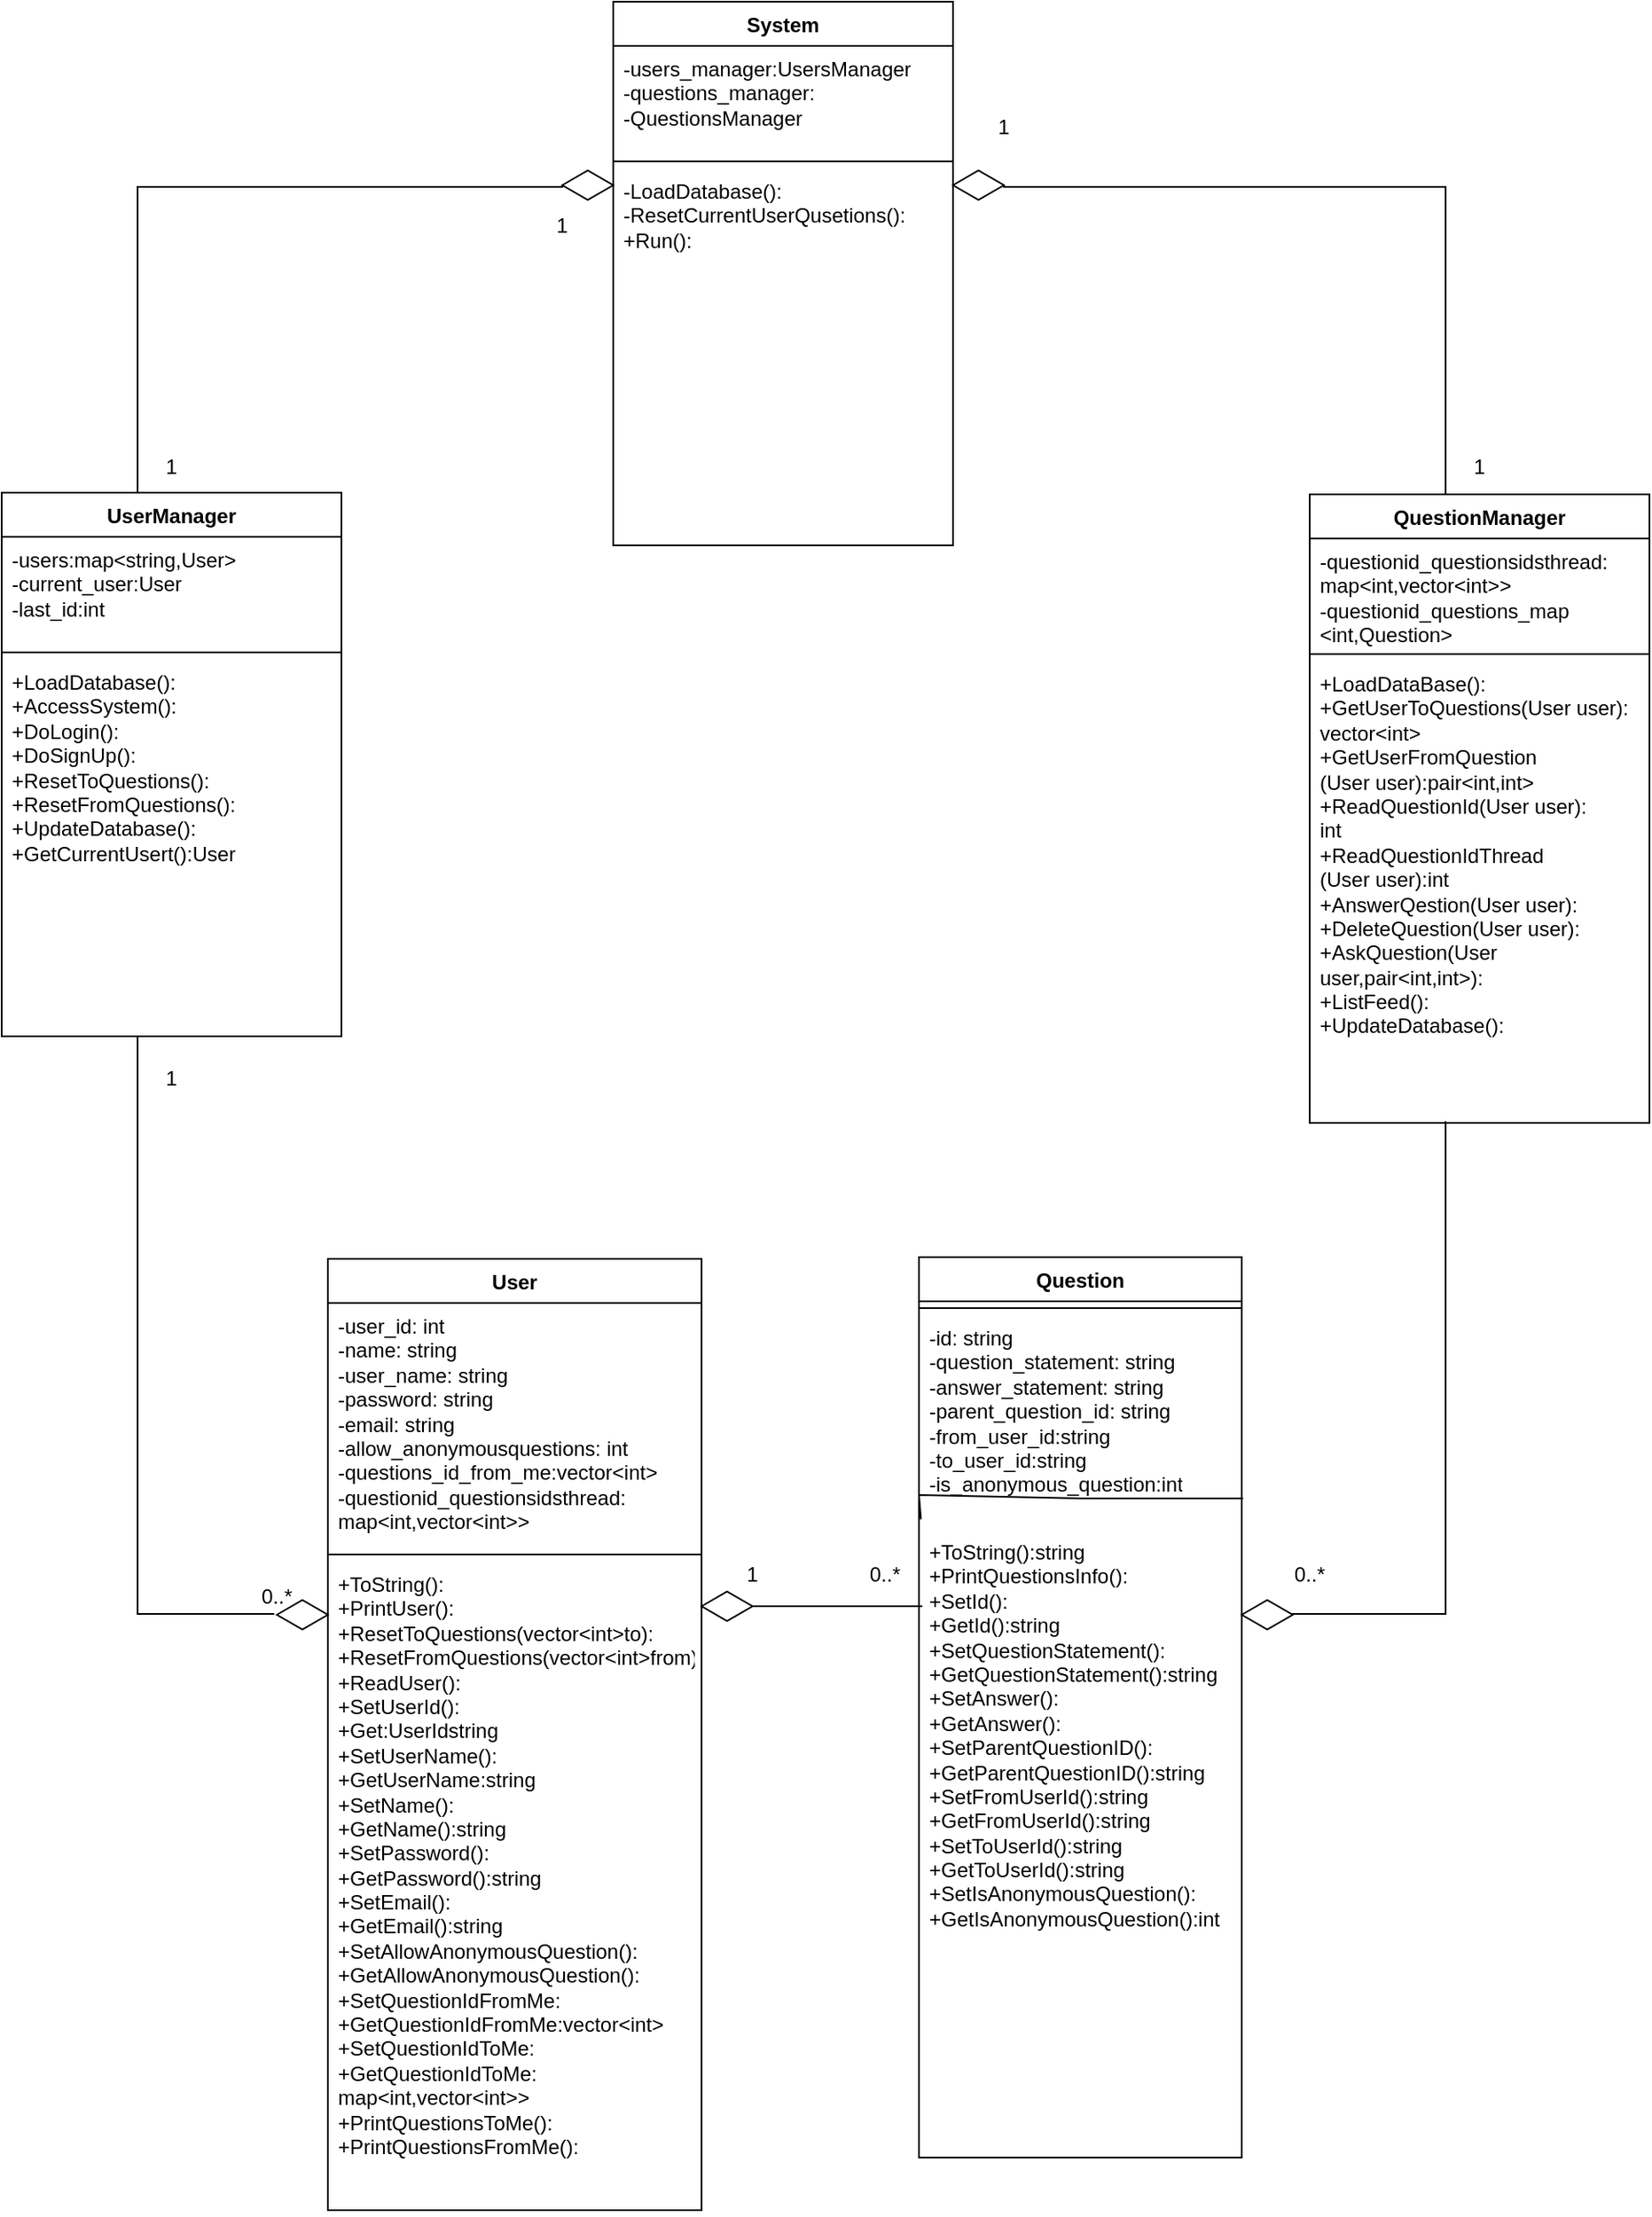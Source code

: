 <mxfile version="25.0.2">
  <diagram name="Page-1" id="c4acf3e9-155e-7222-9cf6-157b1a14988f">
    <mxGraphModel dx="947" dy="15" grid="1" gridSize="10" guides="1" tooltips="1" connect="1" arrows="1" fold="1" page="1" pageScale="1" pageWidth="850" pageHeight="1100" background="none" math="0" shadow="0">
      <root>
        <mxCell id="0" />
        <mxCell id="1" parent="0" />
        <mxCell id="JguvhUawxdjqMrXtmHuQ-16" value="User" style="swimlane;fontStyle=1;align=center;verticalAlign=top;childLayout=stackLayout;horizontal=1;startSize=26;horizontalStack=0;resizeParent=1;resizeParentMax=0;resizeLast=0;collapsible=1;marginBottom=0;whiteSpace=wrap;html=1;" parent="1" vertex="1">
          <mxGeometry x="352" y="1851" width="220" height="560" as="geometry" />
        </mxCell>
        <mxCell id="JguvhUawxdjqMrXtmHuQ-17" value="&lt;div&gt;-user_id: int&lt;/div&gt;-name: string&lt;div&gt;-user_name: string&lt;/div&gt;&lt;div&gt;&lt;span style=&quot;background-color: initial;&quot;&gt;-password: string&lt;/span&gt;&lt;br&gt;&lt;/div&gt;&lt;div&gt;-email: string&lt;/div&gt;&lt;div&gt;-allow_anonymousquestions: int&lt;/div&gt;&lt;div&gt;-questions_id_from_me:vector&amp;lt;int&amp;gt;&lt;/div&gt;&lt;div&gt;-questionid_questionsidsthread:&lt;/div&gt;&lt;div&gt;map&amp;lt;int,vector&amp;lt;int&amp;gt;&amp;gt;&lt;/div&gt;" style="text;strokeColor=none;fillColor=none;align=left;verticalAlign=top;spacingLeft=4;spacingRight=4;overflow=hidden;rotatable=0;points=[[0,0.5],[1,0.5]];portConstraint=eastwest;whiteSpace=wrap;html=1;" parent="JguvhUawxdjqMrXtmHuQ-16" vertex="1">
          <mxGeometry y="26" width="220" height="144" as="geometry" />
        </mxCell>
        <mxCell id="JguvhUawxdjqMrXtmHuQ-18" value="" style="line;strokeWidth=1;fillColor=none;align=left;verticalAlign=middle;spacingTop=-1;spacingLeft=3;spacingRight=3;rotatable=0;labelPosition=right;points=[];portConstraint=eastwest;strokeColor=inherit;" parent="JguvhUawxdjqMrXtmHuQ-16" vertex="1">
          <mxGeometry y="170" width="220" height="8" as="geometry" />
        </mxCell>
        <mxCell id="JguvhUawxdjqMrXtmHuQ-19" value="&lt;div&gt;+ToString():&lt;/div&gt;&lt;div&gt;+PrintUser():&lt;/div&gt;&lt;div&gt;+ResetToQuestions(vector&amp;lt;int&amp;gt;to):&lt;/div&gt;&lt;div&gt;&lt;span style=&quot;background-color: initial;&quot;&gt;+ResetFromQuestions(vector&amp;lt;int&amp;gt;from):&lt;/span&gt;&lt;/div&gt;&lt;div&gt;&lt;span style=&quot;background-color: initial;&quot;&gt;+ReadUser():&lt;/span&gt;&lt;/div&gt;+SetUserId():&lt;div&gt;+Get:UserIdstring&lt;/div&gt;&lt;div&gt;+SetUserName():&lt;br&gt;&lt;div&gt;&lt;span style=&quot;background-color: initial;&quot;&gt;+GetUserName:string&lt;/span&gt;&lt;/div&gt;&lt;div&gt;&lt;span style=&quot;background-color: initial;&quot;&gt;+SetName():&lt;/span&gt;&lt;/div&gt;&lt;div&gt;&lt;span style=&quot;background-color: initial;&quot;&gt;+GetName():string&lt;/span&gt;&lt;/div&gt;&lt;div&gt;&lt;span style=&quot;background-color: initial;&quot;&gt;+SetPassword():&lt;/span&gt;&lt;/div&gt;&lt;div&gt;&lt;div&gt;+GetPassword():string&lt;/div&gt;&lt;div&gt;+SetEmail():&lt;/div&gt;&lt;div&gt;+GetEmail():string&lt;/div&gt;&lt;div&gt;+SetAl&lt;span style=&quot;background-color: initial;&quot;&gt;lowAnonymousQuestion():&lt;/span&gt;&lt;/div&gt;&lt;div&gt;+GetAl&lt;span style=&quot;background-color: initial;&quot;&gt;lowAnonymousQuestion():&lt;/span&gt;&lt;/div&gt;&lt;div&gt;&lt;span style=&quot;background-color: initial;&quot;&gt;+&lt;/span&gt;&lt;span style=&quot;background-color: initial;&quot;&gt;SetQuestionIdFromMe:&lt;/span&gt;&lt;/div&gt;&lt;div&gt;&lt;span style=&quot;background-color: initial;&quot;&gt;+Get&lt;/span&gt;&lt;span style=&quot;background-color: initial;&quot;&gt;QuestionIdFromMe:vector&amp;lt;int&amp;gt;&lt;/span&gt;&lt;span style=&quot;background-color: initial;&quot;&gt;&lt;br&gt;&lt;/span&gt;&lt;/div&gt;&lt;div&gt;&lt;div&gt;&lt;span style=&quot;background-color: initial;&quot;&gt;+&lt;/span&gt;&lt;span style=&quot;background-color: initial;&quot;&gt;SetQuestionIdToMe:&lt;/span&gt;&lt;/div&gt;&lt;div&gt;&lt;span style=&quot;background-color: initial;&quot;&gt;+Get&lt;/span&gt;&lt;span style=&quot;background-color: initial;&quot;&gt;QuestionIdToMe:&lt;/span&gt;&lt;/div&gt;&lt;div&gt;&lt;span style=&quot;background-color: initial;&quot;&gt;map&amp;lt;int,vector&amp;lt;int&amp;gt;&amp;gt;&lt;/span&gt;&lt;/div&gt;&lt;/div&gt;&lt;div&gt;&lt;span style=&quot;background-color: initial;&quot;&gt;+PrintQuestionsToMe():&lt;/span&gt;&lt;br&gt;&lt;/div&gt;&lt;/div&gt;&lt;div&gt;+PrintQuestionsFromMe():&lt;/div&gt;&lt;div&gt;&lt;br&gt;&lt;/div&gt;&lt;div&gt;&lt;br&gt;&lt;/div&gt;&lt;/div&gt;" style="text;align=left;verticalAlign=top;spacingLeft=4;spacingRight=4;overflow=hidden;rotatable=0;points=[[0,0.5],[1,0.5]];portConstraint=eastwest;whiteSpace=wrap;html=1;" parent="JguvhUawxdjqMrXtmHuQ-16" vertex="1">
          <mxGeometry y="178" width="220" height="382" as="geometry" />
        </mxCell>
        <mxCell id="JguvhUawxdjqMrXtmHuQ-21" value="Question" style="swimlane;fontStyle=1;align=center;verticalAlign=top;childLayout=stackLayout;horizontal=1;startSize=26;horizontalStack=0;resizeParent=1;resizeParentMax=0;resizeLast=0;collapsible=1;marginBottom=0;whiteSpace=wrap;html=1;" parent="1" vertex="1">
          <mxGeometry x="700" y="1850" width="190" height="530" as="geometry" />
        </mxCell>
        <mxCell id="JguvhUawxdjqMrXtmHuQ-23" value="" style="line;strokeWidth=1;fillColor=none;align=left;verticalAlign=middle;spacingTop=-1;spacingLeft=3;spacingRight=3;rotatable=0;labelPosition=right;points=[];portConstraint=eastwest;strokeColor=inherit;" parent="JguvhUawxdjqMrXtmHuQ-21" vertex="1">
          <mxGeometry y="26" width="190" height="8" as="geometry" />
        </mxCell>
        <mxCell id="JguvhUawxdjqMrXtmHuQ-30" value="" style="endArrow=none;html=1;rounded=0;entryX=1.004;entryY=0.887;entryDx=0;entryDy=0;entryPerimeter=0;exitX=0.006;exitY=0.004;exitDx=0;exitDy=0;exitPerimeter=0;" parent="JguvhUawxdjqMrXtmHuQ-21" edge="1">
          <mxGeometry width="50" height="50" relative="1" as="geometry">
            <mxPoint x="1.14" y="154.288" as="sourcePoint" />
            <mxPoint x="190.76" y="142.022" as="targetPoint" />
            <Array as="points">
              <mxPoint y="140" />
              <mxPoint x="95" y="142" />
            </Array>
          </mxGeometry>
        </mxCell>
        <mxCell id="JguvhUawxdjqMrXtmHuQ-22" value="-id: string&lt;div&gt;-question_statement: string&lt;/div&gt;&lt;div&gt;-answer_statement: string&lt;/div&gt;&lt;div&gt;-parent_question_id: string&lt;/div&gt;&lt;div&gt;&lt;span style=&quot;background-color: initial;&quot;&gt;-from_user_id:string&lt;/span&gt;&lt;br&gt;&lt;/div&gt;&lt;div&gt;-to_user_id:string&lt;/div&gt;&lt;div&gt;-is_anonymous_question:int&lt;/div&gt;" style="text;strokeColor=none;fillColor=none;align=left;verticalAlign=top;spacingLeft=4;spacingRight=4;overflow=hidden;rotatable=0;points=[[0,0.5],[1,0.5]];portConstraint=eastwest;whiteSpace=wrap;html=1;" parent="JguvhUawxdjqMrXtmHuQ-21" vertex="1">
          <mxGeometry y="34" width="190" height="126" as="geometry" />
        </mxCell>
        <mxCell id="JguvhUawxdjqMrXtmHuQ-24" value="&lt;div&gt;+ToString():string&lt;/div&gt;+PrintQuestionsInfo():&amp;nbsp;&lt;div&gt;+SetId():&lt;/div&gt;&lt;div&gt;+GetId():string&lt;/div&gt;&lt;div&gt;+SetQuestionStatement():&lt;/div&gt;&lt;div&gt;+G&lt;span style=&quot;background-color: initial;&quot;&gt;etQuestionStatement():string&lt;/span&gt;&lt;/div&gt;&lt;div&gt;+SetAnswer():&lt;/div&gt;&lt;div&gt;+GetAnswer():&lt;/div&gt;&lt;div&gt;+SetParentQuestionID():&lt;br&gt;&lt;/div&gt;&lt;div&gt;+GetParentQuestionID():string&lt;/div&gt;&lt;div&gt;+S&lt;span style=&quot;background-color: initial;&quot;&gt;etFromUserId():string&lt;/span&gt;&lt;/div&gt;&lt;div&gt;&lt;span style=&quot;background-color: initial;&quot;&gt;+GetFromUserId():string&lt;/span&gt;&lt;br&gt;&lt;/div&gt;&lt;div&gt;&lt;div&gt;+SetToUserId():string&lt;/div&gt;&lt;/div&gt;&lt;div&gt;+GetToUserId():string&lt;/div&gt;&lt;div&gt;+SetIsAnonymousQuestion():&lt;/div&gt;&lt;div&gt;&lt;div&gt;+GetIsAnonymousQuestion():int&lt;/div&gt;&lt;div&gt;&lt;br&gt;&lt;/div&gt;&lt;/div&gt;" style="text;strokeColor=none;fillColor=none;align=left;verticalAlign=top;spacingLeft=4;spacingRight=4;overflow=hidden;rotatable=0;points=[[0,0.5],[1,0.5]];portConstraint=eastwest;whiteSpace=wrap;html=1;" parent="JguvhUawxdjqMrXtmHuQ-21" vertex="1">
          <mxGeometry y="160" width="190" height="370" as="geometry" />
        </mxCell>
        <mxCell id="JguvhUawxdjqMrXtmHuQ-31" value="System" style="swimlane;fontStyle=1;align=center;verticalAlign=top;childLayout=stackLayout;horizontal=1;startSize=26;horizontalStack=0;resizeParent=1;resizeParentMax=0;resizeLast=0;collapsible=1;marginBottom=0;whiteSpace=wrap;html=1;" parent="1" vertex="1">
          <mxGeometry x="520" y="1111" width="200" height="320" as="geometry">
            <mxRectangle x="520" y="1111" width="80" height="30" as="alternateBounds" />
          </mxGeometry>
        </mxCell>
        <mxCell id="JguvhUawxdjqMrXtmHuQ-32" value="-users_manager:UsersManager&lt;div&gt;-questions_manager:&lt;/div&gt;&lt;div&gt;-QuestionsManager&lt;/div&gt;" style="text;strokeColor=none;fillColor=none;align=left;verticalAlign=top;spacingLeft=4;spacingRight=4;overflow=hidden;rotatable=0;points=[[0,0.5],[1,0.5]];portConstraint=eastwest;whiteSpace=wrap;html=1;" parent="JguvhUawxdjqMrXtmHuQ-31" vertex="1">
          <mxGeometry y="26" width="200" height="64" as="geometry" />
        </mxCell>
        <mxCell id="JguvhUawxdjqMrXtmHuQ-33" value="" style="line;strokeWidth=1;fillColor=none;align=left;verticalAlign=middle;spacingTop=-1;spacingLeft=3;spacingRight=3;rotatable=0;labelPosition=right;points=[];portConstraint=eastwest;strokeColor=inherit;" parent="JguvhUawxdjqMrXtmHuQ-31" vertex="1">
          <mxGeometry y="90" width="200" height="8" as="geometry" />
        </mxCell>
        <mxCell id="JguvhUawxdjqMrXtmHuQ-34" value="-LoadDatabase():&lt;div&gt;-ResetCurrentUserQusetions():&lt;/div&gt;&lt;div&gt;+Run():&lt;/div&gt;" style="text;strokeColor=none;fillColor=none;align=left;verticalAlign=top;spacingLeft=4;spacingRight=4;overflow=hidden;rotatable=0;points=[[0,0.5],[1,0.5]];portConstraint=eastwest;whiteSpace=wrap;html=1;" parent="JguvhUawxdjqMrXtmHuQ-31" vertex="1">
          <mxGeometry y="98" width="200" height="222" as="geometry" />
        </mxCell>
        <mxCell id="JguvhUawxdjqMrXtmHuQ-40" value="" style="line;strokeWidth=1;fillColor=none;align=left;verticalAlign=middle;spacingTop=-1;spacingLeft=3;spacingRight=3;rotatable=0;labelPosition=right;points=[];portConstraint=eastwest;strokeColor=inherit;" parent="1" vertex="1">
          <mxGeometry x="602" y="2051.5" width="100" height="8" as="geometry" />
        </mxCell>
        <mxCell id="JguvhUawxdjqMrXtmHuQ-52" value="" style="html=1;whiteSpace=wrap;aspect=fixed;shape=isoRectangle;" parent="1" vertex="1">
          <mxGeometry x="720" y="1210" width="30" height="18" as="geometry" />
        </mxCell>
        <mxCell id="JguvhUawxdjqMrXtmHuQ-53" value="" style="html=1;whiteSpace=wrap;aspect=fixed;shape=isoRectangle;" parent="1" vertex="1">
          <mxGeometry x="572" y="2046.5" width="30" height="18" as="geometry" />
        </mxCell>
        <mxCell id="JguvhUawxdjqMrXtmHuQ-54" value="1" style="text;html=1;align=center;verticalAlign=middle;whiteSpace=wrap;rounded=0;" parent="1" vertex="1">
          <mxGeometry x="720" y="1170" width="60" height="30" as="geometry" />
        </mxCell>
        <mxCell id="JguvhUawxdjqMrXtmHuQ-56" value="1" style="text;html=1;align=center;verticalAlign=middle;whiteSpace=wrap;rounded=0;" parent="1" vertex="1">
          <mxGeometry x="460" y="1228" width="60" height="30" as="geometry" />
        </mxCell>
        <mxCell id="JguvhUawxdjqMrXtmHuQ-58" value="0..*" style="text;html=1;align=center;verticalAlign=middle;whiteSpace=wrap;rounded=0;" parent="1" vertex="1">
          <mxGeometry x="650" y="2021.5" width="60" height="30" as="geometry" />
        </mxCell>
        <mxCell id="JguvhUawxdjqMrXtmHuQ-59" value="1" style="text;html=1;align=center;verticalAlign=middle;whiteSpace=wrap;rounded=0;" parent="1" vertex="1">
          <mxGeometry x="572" y="2021.5" width="60" height="30" as="geometry" />
        </mxCell>
        <mxCell id="crrxtCrqkTmzzBo3zBhW-1" value="UserManager" style="swimlane;fontStyle=1;align=center;verticalAlign=top;childLayout=stackLayout;horizontal=1;startSize=26;horizontalStack=0;resizeParent=1;resizeParentMax=0;resizeLast=0;collapsible=1;marginBottom=0;whiteSpace=wrap;html=1;" parent="1" vertex="1">
          <mxGeometry x="160" y="1400" width="200" height="320" as="geometry" />
        </mxCell>
        <mxCell id="crrxtCrqkTmzzBo3zBhW-2" value="-users:map&amp;lt;string,User&amp;gt;&lt;div&gt;-current_user:User&lt;/div&gt;&lt;div&gt;-last_id:int&lt;/div&gt;" style="text;strokeColor=none;fillColor=none;align=left;verticalAlign=top;spacingLeft=4;spacingRight=4;overflow=hidden;rotatable=0;points=[[0,0.5],[1,0.5]];portConstraint=eastwest;whiteSpace=wrap;html=1;" parent="crrxtCrqkTmzzBo3zBhW-1" vertex="1">
          <mxGeometry y="26" width="200" height="64" as="geometry" />
        </mxCell>
        <mxCell id="crrxtCrqkTmzzBo3zBhW-3" value="" style="line;strokeWidth=1;fillColor=none;align=left;verticalAlign=middle;spacingTop=-1;spacingLeft=3;spacingRight=3;rotatable=0;labelPosition=right;points=[];portConstraint=eastwest;strokeColor=inherit;" parent="crrxtCrqkTmzzBo3zBhW-1" vertex="1">
          <mxGeometry y="90" width="200" height="8" as="geometry" />
        </mxCell>
        <mxCell id="crrxtCrqkTmzzBo3zBhW-4" value="&lt;div&gt;+LoadDatabase():&lt;/div&gt;&lt;div&gt;+AccessSystem():&lt;/div&gt;&lt;div&gt;+DoLogin():&lt;/div&gt;&lt;div&gt;+DoSignUp():&lt;/div&gt;&lt;div&gt;+ResetToQuestions():&lt;/div&gt;&lt;div&gt;+ResetFromQuestions():&lt;/div&gt;&lt;div&gt;+UpdateDatabase():&lt;/div&gt;&lt;div&gt;+GetCurrentUsert():User&lt;/div&gt;" style="text;strokeColor=none;fillColor=none;align=left;verticalAlign=top;spacingLeft=4;spacingRight=4;overflow=hidden;rotatable=0;points=[[0,0.5],[1,0.5]];portConstraint=eastwest;whiteSpace=wrap;html=1;" parent="crrxtCrqkTmzzBo3zBhW-1" vertex="1">
          <mxGeometry y="98" width="200" height="222" as="geometry" />
        </mxCell>
        <mxCell id="crrxtCrqkTmzzBo3zBhW-5" value="" style="html=1;whiteSpace=wrap;aspect=fixed;shape=isoRectangle;" parent="1" vertex="1">
          <mxGeometry x="322" y="2051.5" width="30" height="18" as="geometry" />
        </mxCell>
        <mxCell id="crrxtCrqkTmzzBo3zBhW-9" value="QuestionManager" style="swimlane;fontStyle=1;align=center;verticalAlign=top;childLayout=stackLayout;horizontal=1;startSize=26;horizontalStack=0;resizeParent=1;resizeParentMax=0;resizeLast=0;collapsible=1;marginBottom=0;whiteSpace=wrap;html=1;" parent="1" vertex="1">
          <mxGeometry x="930" y="1401" width="200" height="370" as="geometry" />
        </mxCell>
        <mxCell id="crrxtCrqkTmzzBo3zBhW-10" value="&lt;div&gt;-questionid_questionsidsthread:&lt;/div&gt;&lt;div&gt;map&amp;lt;int,vector&amp;lt;int&amp;gt;&amp;gt;&lt;/div&gt;&lt;div&gt;-questionid_questions_map&lt;/div&gt;&lt;div&gt;&amp;lt;int,Question&amp;gt;&lt;/div&gt;" style="text;strokeColor=none;fillColor=none;align=left;verticalAlign=top;spacingLeft=4;spacingRight=4;overflow=hidden;rotatable=0;points=[[0,0.5],[1,0.5]];portConstraint=eastwest;whiteSpace=wrap;html=1;" parent="crrxtCrqkTmzzBo3zBhW-9" vertex="1">
          <mxGeometry y="26" width="200" height="64" as="geometry" />
        </mxCell>
        <mxCell id="crrxtCrqkTmzzBo3zBhW-11" value="" style="line;strokeWidth=1;fillColor=none;align=left;verticalAlign=middle;spacingTop=-1;spacingLeft=3;spacingRight=3;rotatable=0;labelPosition=right;points=[];portConstraint=eastwest;strokeColor=inherit;" parent="crrxtCrqkTmzzBo3zBhW-9" vertex="1">
          <mxGeometry y="90" width="200" height="8" as="geometry" />
        </mxCell>
        <mxCell id="crrxtCrqkTmzzBo3zBhW-12" value="&lt;div&gt;+LoadDataBase():&lt;/div&gt;&lt;div&gt;+GetUserToQuestions(User user):&lt;/div&gt;&lt;div&gt;vector&amp;lt;int&amp;gt;&lt;/div&gt;&lt;div&gt;+GetUserFromQuestion&lt;/div&gt;&lt;div&gt;(User user):&lt;span style=&quot;background-color: initial;&quot;&gt;pair&amp;lt;int,int&amp;gt;&lt;/span&gt;&lt;/div&gt;&lt;div&gt;&lt;span style=&quot;background-color: initial;&quot;&gt;+ReadQuestionId(User user):&lt;/span&gt;&lt;/div&gt;&lt;div&gt;&lt;span style=&quot;background-color: initial;&quot;&gt;int&lt;/span&gt;&lt;/div&gt;&lt;div&gt;+ReadQuestionIdThread&lt;/div&gt;&lt;div&gt;(User user):int&lt;/div&gt;&lt;div&gt;+AnswerQestion(User user):&lt;/div&gt;&lt;div&gt;+DeleteQuestion(User user):&lt;/div&gt;&lt;div&gt;+AskQuestion(User user,pair&amp;lt;int,int&amp;gt;):&lt;/div&gt;&lt;div&gt;+ListFeed():&lt;/div&gt;&lt;div&gt;+UpdateDatabase():&lt;/div&gt;" style="text;strokeColor=none;fillColor=none;align=left;verticalAlign=top;spacingLeft=4;spacingRight=4;overflow=hidden;rotatable=0;points=[[0,0.5],[1,0.5]];portConstraint=eastwest;whiteSpace=wrap;html=1;" parent="crrxtCrqkTmzzBo3zBhW-9" vertex="1">
          <mxGeometry y="98" width="200" height="272" as="geometry" />
        </mxCell>
        <mxCell id="crrxtCrqkTmzzBo3zBhW-13" value="" style="html=1;whiteSpace=wrap;aspect=fixed;shape=isoRectangle;" parent="1" vertex="1">
          <mxGeometry x="890" y="2051.5" width="30" height="18" as="geometry" />
        </mxCell>
        <mxCell id="KlxXcTwj2rq7wuaOp0jd-1" value="" style="shape=partialRectangle;whiteSpace=wrap;html=1;bottom=0;right=0;fillColor=none;" vertex="1" parent="1">
          <mxGeometry x="240" y="1220" width="250" height="180" as="geometry" />
        </mxCell>
        <mxCell id="KlxXcTwj2rq7wuaOp0jd-3" value="" style="shape=partialRectangle;whiteSpace=wrap;html=1;top=0;left=0;fillColor=none;direction=south;" vertex="1" parent="1">
          <mxGeometry x="240" y="1720" width="80" height="340" as="geometry" />
        </mxCell>
        <mxCell id="KlxXcTwj2rq7wuaOp0jd-4" value="" style="shape=partialRectangle;whiteSpace=wrap;html=1;bottom=0;right=0;fillColor=none;direction=south;" vertex="1" parent="1">
          <mxGeometry x="750" y="1220" width="260" height="180" as="geometry" />
        </mxCell>
        <mxCell id="KlxXcTwj2rq7wuaOp0jd-5" value="" style="shape=partialRectangle;whiteSpace=wrap;html=1;bottom=0;right=0;fillColor=none;direction=west;" vertex="1" parent="1">
          <mxGeometry x="920" y="1770.5" width="90" height="289.5" as="geometry" />
        </mxCell>
        <mxCell id="KlxXcTwj2rq7wuaOp0jd-8" value="" style="html=1;whiteSpace=wrap;aspect=fixed;shape=isoRectangle;" vertex="1" parent="1">
          <mxGeometry x="490" y="1210" width="30" height="18" as="geometry" />
        </mxCell>
        <mxCell id="KlxXcTwj2rq7wuaOp0jd-10" value="0..*" style="text;html=1;align=center;verticalAlign=middle;whiteSpace=wrap;rounded=0;" vertex="1" parent="1">
          <mxGeometry x="292" y="2034.5" width="60" height="30" as="geometry" />
        </mxCell>
        <mxCell id="KlxXcTwj2rq7wuaOp0jd-11" value="1" style="text;html=1;align=center;verticalAlign=middle;whiteSpace=wrap;rounded=0;" vertex="1" parent="1">
          <mxGeometry x="230" y="1730" width="60" height="30" as="geometry" />
        </mxCell>
        <mxCell id="KlxXcTwj2rq7wuaOp0jd-12" value="1" style="text;html=1;align=center;verticalAlign=middle;whiteSpace=wrap;rounded=0;" vertex="1" parent="1">
          <mxGeometry x="230" y="1370" width="60" height="30" as="geometry" />
        </mxCell>
        <mxCell id="KlxXcTwj2rq7wuaOp0jd-13" value="1" style="text;html=1;align=center;verticalAlign=middle;whiteSpace=wrap;rounded=0;" vertex="1" parent="1">
          <mxGeometry x="1000" y="1370" width="60" height="30" as="geometry" />
        </mxCell>
        <mxCell id="KlxXcTwj2rq7wuaOp0jd-14" value="0..*" style="text;html=1;align=center;verticalAlign=middle;whiteSpace=wrap;rounded=0;" vertex="1" parent="1">
          <mxGeometry x="900" y="2021.5" width="60" height="30" as="geometry" />
        </mxCell>
      </root>
    </mxGraphModel>
  </diagram>
</mxfile>
